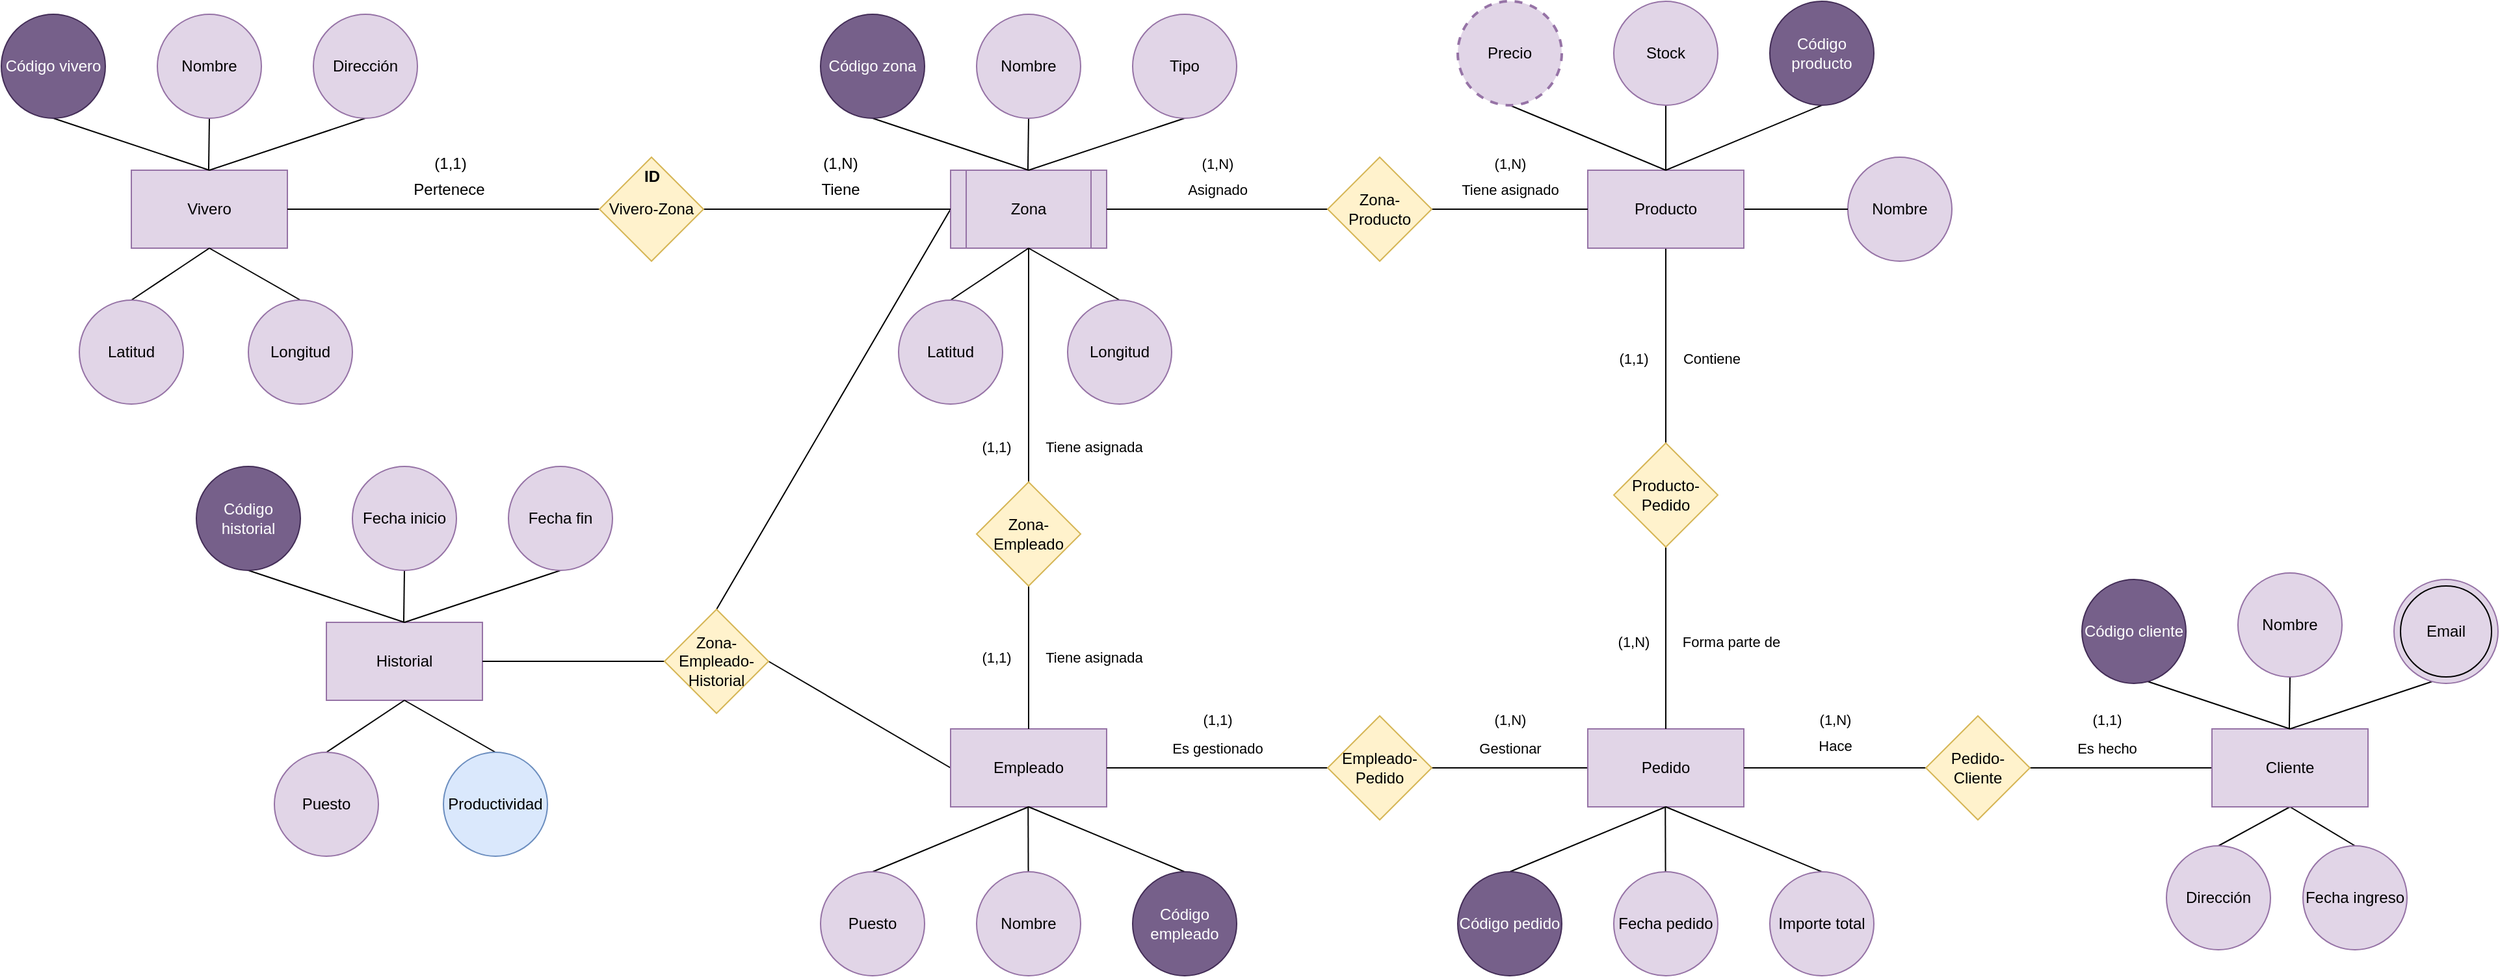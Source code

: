 <mxfile version="24.7.17">
  <diagram name="Página-1" id="ubwTDjvy3vEBKTq-KGEk">
    <mxGraphModel dx="1147" dy="907" grid="1" gridSize="10" guides="1" tooltips="1" connect="1" arrows="1" fold="1" page="1" pageScale="1" pageWidth="827" pageHeight="1169" math="0" shadow="0">
      <root>
        <mxCell id="0" />
        <mxCell id="1" parent="0" />
        <mxCell id="lcXybXH8hZFBGXkuBmmu-11" style="edgeStyle=none;rounded=0;orthogonalLoop=1;jettySize=auto;html=1;exitX=0.5;exitY=1;exitDx=0;exitDy=0;endArrow=none;endFill=0;" edge="1" parent="1" source="lcXybXH8hZFBGXkuBmmu-2">
          <mxGeometry relative="1" as="geometry">
            <mxPoint x="229.471" y="350" as="targetPoint" />
          </mxGeometry>
        </mxCell>
        <mxCell id="lcXybXH8hZFBGXkuBmmu-2" value="Nombre" style="ellipse;whiteSpace=wrap;html=1;aspect=fixed;fillColor=#e1d5e7;strokeColor=#9673a6;" vertex="1" parent="1">
          <mxGeometry x="190" y="230" width="80" height="80" as="geometry" />
        </mxCell>
        <mxCell id="lcXybXH8hZFBGXkuBmmu-4" value="Vivero" style="rounded=0;whiteSpace=wrap;html=1;fillColor=#e1d5e7;strokeColor=#9673a6;" vertex="1" parent="1">
          <mxGeometry x="170" y="350" width="120" height="60" as="geometry" />
        </mxCell>
        <mxCell id="lcXybXH8hZFBGXkuBmmu-12" style="edgeStyle=none;rounded=0;orthogonalLoop=1;jettySize=auto;html=1;exitX=0.5;exitY=1;exitDx=0;exitDy=0;endArrow=none;endFill=0;" edge="1" parent="1" source="lcXybXH8hZFBGXkuBmmu-5">
          <mxGeometry relative="1" as="geometry">
            <mxPoint x="230" y="350" as="targetPoint" />
          </mxGeometry>
        </mxCell>
        <mxCell id="lcXybXH8hZFBGXkuBmmu-5" value="Código vivero" style="ellipse;whiteSpace=wrap;html=1;aspect=fixed;fillColor=#76608a;strokeColor=#432D57;fontColor=#ffffff;" vertex="1" parent="1">
          <mxGeometry x="70" y="230" width="80" height="80" as="geometry" />
        </mxCell>
        <mxCell id="lcXybXH8hZFBGXkuBmmu-14" style="edgeStyle=none;rounded=0;orthogonalLoop=1;jettySize=auto;html=1;exitX=0.5;exitY=0;exitDx=0;exitDy=0;entryX=0.5;entryY=1;entryDx=0;entryDy=0;endArrow=none;endFill=0;" edge="1" parent="1" source="lcXybXH8hZFBGXkuBmmu-6" target="lcXybXH8hZFBGXkuBmmu-4">
          <mxGeometry relative="1" as="geometry" />
        </mxCell>
        <mxCell id="lcXybXH8hZFBGXkuBmmu-6" value="Latitud" style="ellipse;whiteSpace=wrap;html=1;aspect=fixed;fillColor=#e1d5e7;strokeColor=#9673a6;" vertex="1" parent="1">
          <mxGeometry x="130" y="450" width="80" height="80" as="geometry" />
        </mxCell>
        <mxCell id="lcXybXH8hZFBGXkuBmmu-13" style="edgeStyle=none;rounded=0;orthogonalLoop=1;jettySize=auto;html=1;exitX=0.5;exitY=0;exitDx=0;exitDy=0;entryX=0.5;entryY=1;entryDx=0;entryDy=0;endArrow=none;endFill=0;" edge="1" parent="1" source="lcXybXH8hZFBGXkuBmmu-7" target="lcXybXH8hZFBGXkuBmmu-4">
          <mxGeometry relative="1" as="geometry" />
        </mxCell>
        <mxCell id="lcXybXH8hZFBGXkuBmmu-7" value="Longitud" style="ellipse;whiteSpace=wrap;html=1;aspect=fixed;fillColor=#e1d5e7;strokeColor=#9673a6;" vertex="1" parent="1">
          <mxGeometry x="260" y="450" width="80" height="80" as="geometry" />
        </mxCell>
        <mxCell id="lcXybXH8hZFBGXkuBmmu-10" style="edgeStyle=none;rounded=0;orthogonalLoop=1;jettySize=auto;html=1;exitX=0.5;exitY=1;exitDx=0;exitDy=0;entryX=0.5;entryY=0;entryDx=0;entryDy=0;endArrow=none;endFill=0;" edge="1" parent="1" source="lcXybXH8hZFBGXkuBmmu-8" target="lcXybXH8hZFBGXkuBmmu-4">
          <mxGeometry relative="1" as="geometry" />
        </mxCell>
        <mxCell id="lcXybXH8hZFBGXkuBmmu-8" value="Dirección" style="ellipse;whiteSpace=wrap;html=1;aspect=fixed;fillColor=#e1d5e7;strokeColor=#9673a6;" vertex="1" parent="1">
          <mxGeometry x="310" y="230" width="80" height="80" as="geometry" />
        </mxCell>
        <mxCell id="lcXybXH8hZFBGXkuBmmu-15" style="edgeStyle=none;rounded=0;orthogonalLoop=1;jettySize=auto;html=1;exitX=0.5;exitY=1;exitDx=0;exitDy=0;endArrow=none;endFill=0;" edge="1" parent="1" source="lcXybXH8hZFBGXkuBmmu-16">
          <mxGeometry relative="1" as="geometry">
            <mxPoint x="859.471" y="350" as="targetPoint" />
          </mxGeometry>
        </mxCell>
        <mxCell id="lcXybXH8hZFBGXkuBmmu-16" value="Nombre" style="ellipse;whiteSpace=wrap;html=1;aspect=fixed;fillColor=#e1d5e7;strokeColor=#9673a6;" vertex="1" parent="1">
          <mxGeometry x="820" y="230" width="80" height="80" as="geometry" />
        </mxCell>
        <mxCell id="lcXybXH8hZFBGXkuBmmu-70" style="edgeStyle=none;shape=connector;rounded=0;orthogonalLoop=1;jettySize=auto;html=1;exitX=0.5;exitY=1;exitDx=0;exitDy=0;entryX=0.5;entryY=0;entryDx=0;entryDy=0;strokeColor=default;align=center;verticalAlign=middle;fontFamily=Helvetica;fontSize=11;fontColor=default;labelBackgroundColor=default;endArrow=none;endFill=0;" edge="1" parent="1" source="lcXybXH8hZFBGXkuBmmu-17" target="lcXybXH8hZFBGXkuBmmu-69">
          <mxGeometry relative="1" as="geometry" />
        </mxCell>
        <mxCell id="lcXybXH8hZFBGXkuBmmu-145" style="edgeStyle=none;shape=connector;rounded=0;orthogonalLoop=1;jettySize=auto;html=1;exitX=0;exitY=0.5;exitDx=0;exitDy=0;entryX=0.5;entryY=0;entryDx=0;entryDy=0;strokeColor=default;align=center;verticalAlign=middle;fontFamily=Helvetica;fontSize=11;fontColor=default;labelBackgroundColor=default;endArrow=none;endFill=0;" edge="1" parent="1" source="lcXybXH8hZFBGXkuBmmu-17" target="lcXybXH8hZFBGXkuBmmu-91">
          <mxGeometry relative="1" as="geometry" />
        </mxCell>
        <mxCell id="lcXybXH8hZFBGXkuBmmu-17" value="Zona" style="shape=process;whiteSpace=wrap;html=1;backgroundOutline=1;fillColor=#e1d5e7;strokeColor=#9673a6;" vertex="1" parent="1">
          <mxGeometry x="800" y="350" width="120" height="60" as="geometry" />
        </mxCell>
        <mxCell id="lcXybXH8hZFBGXkuBmmu-18" style="edgeStyle=none;rounded=0;orthogonalLoop=1;jettySize=auto;html=1;exitX=0.5;exitY=1;exitDx=0;exitDy=0;endArrow=none;endFill=0;" edge="1" parent="1" source="lcXybXH8hZFBGXkuBmmu-19">
          <mxGeometry relative="1" as="geometry">
            <mxPoint x="860" y="350" as="targetPoint" />
          </mxGeometry>
        </mxCell>
        <mxCell id="lcXybXH8hZFBGXkuBmmu-19" value="Código zona" style="ellipse;whiteSpace=wrap;html=1;aspect=fixed;fillColor=#76608a;strokeColor=#432D57;fontColor=#ffffff;" vertex="1" parent="1">
          <mxGeometry x="700" y="230" width="80" height="80" as="geometry" />
        </mxCell>
        <mxCell id="lcXybXH8hZFBGXkuBmmu-20" style="edgeStyle=none;rounded=0;orthogonalLoop=1;jettySize=auto;html=1;exitX=0.5;exitY=0;exitDx=0;exitDy=0;entryX=0.5;entryY=1;entryDx=0;entryDy=0;endArrow=none;endFill=0;" edge="1" parent="1" source="lcXybXH8hZFBGXkuBmmu-21" target="lcXybXH8hZFBGXkuBmmu-17">
          <mxGeometry relative="1" as="geometry" />
        </mxCell>
        <mxCell id="lcXybXH8hZFBGXkuBmmu-21" value="Latitud" style="ellipse;whiteSpace=wrap;html=1;aspect=fixed;fillColor=#e1d5e7;strokeColor=#9673a6;" vertex="1" parent="1">
          <mxGeometry x="760" y="450" width="80" height="80" as="geometry" />
        </mxCell>
        <mxCell id="lcXybXH8hZFBGXkuBmmu-22" style="edgeStyle=none;rounded=0;orthogonalLoop=1;jettySize=auto;html=1;exitX=0.5;exitY=0;exitDx=0;exitDy=0;entryX=0.5;entryY=1;entryDx=0;entryDy=0;endArrow=none;endFill=0;" edge="1" parent="1" source="lcXybXH8hZFBGXkuBmmu-23" target="lcXybXH8hZFBGXkuBmmu-17">
          <mxGeometry relative="1" as="geometry" />
        </mxCell>
        <mxCell id="lcXybXH8hZFBGXkuBmmu-23" value="Longitud" style="ellipse;whiteSpace=wrap;html=1;aspect=fixed;fillColor=#e1d5e7;strokeColor=#9673a6;" vertex="1" parent="1">
          <mxGeometry x="890" y="450" width="80" height="80" as="geometry" />
        </mxCell>
        <mxCell id="lcXybXH8hZFBGXkuBmmu-24" style="edgeStyle=none;rounded=0;orthogonalLoop=1;jettySize=auto;html=1;exitX=0.5;exitY=1;exitDx=0;exitDy=0;entryX=0.5;entryY=0;entryDx=0;entryDy=0;endArrow=none;endFill=0;" edge="1" parent="1" source="lcXybXH8hZFBGXkuBmmu-25" target="lcXybXH8hZFBGXkuBmmu-17">
          <mxGeometry relative="1" as="geometry" />
        </mxCell>
        <mxCell id="lcXybXH8hZFBGXkuBmmu-25" value="Tipo" style="ellipse;whiteSpace=wrap;html=1;aspect=fixed;fillColor=#e1d5e7;strokeColor=#9673a6;" vertex="1" parent="1">
          <mxGeometry x="940" y="230" width="80" height="80" as="geometry" />
        </mxCell>
        <mxCell id="lcXybXH8hZFBGXkuBmmu-28" style="edgeStyle=none;rounded=0;orthogonalLoop=1;jettySize=auto;html=1;exitX=1;exitY=0.5;exitDx=0;exitDy=0;entryX=0;entryY=0.5;entryDx=0;entryDy=0;endArrow=none;endFill=0;" edge="1" parent="1" source="lcXybXH8hZFBGXkuBmmu-27" target="lcXybXH8hZFBGXkuBmmu-17">
          <mxGeometry relative="1" as="geometry" />
        </mxCell>
        <mxCell id="lcXybXH8hZFBGXkuBmmu-29" style="edgeStyle=none;rounded=0;orthogonalLoop=1;jettySize=auto;html=1;exitX=0;exitY=0.5;exitDx=0;exitDy=0;entryX=1;entryY=0.5;entryDx=0;entryDy=0;endArrow=none;endFill=0;" edge="1" parent="1" source="lcXybXH8hZFBGXkuBmmu-27" target="lcXybXH8hZFBGXkuBmmu-4">
          <mxGeometry relative="1" as="geometry" />
        </mxCell>
        <mxCell id="lcXybXH8hZFBGXkuBmmu-27" value="Vivero-Zona" style="rhombus;whiteSpace=wrap;html=1;fillColor=#fff2cc;strokeColor=#d6b656;" vertex="1" parent="1">
          <mxGeometry x="530" y="340" width="80" height="80" as="geometry" />
        </mxCell>
        <mxCell id="lcXybXH8hZFBGXkuBmmu-30" value="(1,N)" style="text;html=1;align=center;verticalAlign=middle;resizable=0;points=[];autosize=1;strokeColor=none;fillColor=none;" vertex="1" parent="1">
          <mxGeometry x="690" y="330" width="50" height="30" as="geometry" />
        </mxCell>
        <mxCell id="lcXybXH8hZFBGXkuBmmu-31" value="Tiene" style="text;html=1;align=center;verticalAlign=middle;resizable=0;points=[];autosize=1;strokeColor=none;fillColor=none;" vertex="1" parent="1">
          <mxGeometry x="690" y="350" width="50" height="30" as="geometry" />
        </mxCell>
        <mxCell id="lcXybXH8hZFBGXkuBmmu-32" value="(1,1)" style="text;html=1;align=center;verticalAlign=middle;resizable=0;points=[];autosize=1;strokeColor=none;fillColor=none;" vertex="1" parent="1">
          <mxGeometry x="390" y="330" width="50" height="30" as="geometry" />
        </mxCell>
        <mxCell id="lcXybXH8hZFBGXkuBmmu-33" value="Pertenece" style="text;html=1;align=center;verticalAlign=middle;resizable=0;points=[];autosize=1;strokeColor=none;fillColor=none;" vertex="1" parent="1">
          <mxGeometry x="373.5" y="350" width="80" height="30" as="geometry" />
        </mxCell>
        <mxCell id="lcXybXH8hZFBGXkuBmmu-34" value="&lt;b&gt;ID&lt;/b&gt;" style="text;html=1;align=center;verticalAlign=middle;resizable=0;points=[];autosize=1;strokeColor=none;fillColor=none;" vertex="1" parent="1">
          <mxGeometry x="550" y="340" width="40" height="30" as="geometry" />
        </mxCell>
        <mxCell id="lcXybXH8hZFBGXkuBmmu-36" value="Nombre" style="ellipse;whiteSpace=wrap;html=1;aspect=fixed;fillColor=#e1d5e7;strokeColor=#9673a6;" vertex="1" parent="1">
          <mxGeometry x="1490" y="340" width="80" height="80" as="geometry" />
        </mxCell>
        <mxCell id="lcXybXH8hZFBGXkuBmmu-176" style="edgeStyle=none;shape=connector;rounded=0;orthogonalLoop=1;jettySize=auto;html=1;exitX=1;exitY=0.5;exitDx=0;exitDy=0;entryX=0;entryY=0.5;entryDx=0;entryDy=0;strokeColor=default;align=center;verticalAlign=middle;fontFamily=Helvetica;fontSize=11;fontColor=default;labelBackgroundColor=default;endArrow=none;endFill=0;" edge="1" parent="1" source="lcXybXH8hZFBGXkuBmmu-37" target="lcXybXH8hZFBGXkuBmmu-36">
          <mxGeometry relative="1" as="geometry" />
        </mxCell>
        <mxCell id="lcXybXH8hZFBGXkuBmmu-178" style="edgeStyle=none;shape=connector;rounded=0;orthogonalLoop=1;jettySize=auto;html=1;exitX=0.5;exitY=1;exitDx=0;exitDy=0;entryX=0.5;entryY=0;entryDx=0;entryDy=0;strokeColor=default;align=center;verticalAlign=middle;fontFamily=Helvetica;fontSize=11;fontColor=default;labelBackgroundColor=default;endArrow=none;endFill=0;" edge="1" parent="1" source="lcXybXH8hZFBGXkuBmmu-37" target="lcXybXH8hZFBGXkuBmmu-177">
          <mxGeometry relative="1" as="geometry" />
        </mxCell>
        <mxCell id="lcXybXH8hZFBGXkuBmmu-37" value="Producto" style="rounded=0;whiteSpace=wrap;html=1;fillColor=#e1d5e7;strokeColor=#9673a6;" vertex="1" parent="1">
          <mxGeometry x="1290" y="350" width="120" height="60" as="geometry" />
        </mxCell>
        <mxCell id="lcXybXH8hZFBGXkuBmmu-175" style="edgeStyle=none;shape=connector;rounded=0;orthogonalLoop=1;jettySize=auto;html=1;exitX=0.5;exitY=1;exitDx=0;exitDy=0;strokeColor=default;align=center;verticalAlign=middle;fontFamily=Helvetica;fontSize=11;fontColor=default;labelBackgroundColor=default;endArrow=none;endFill=0;" edge="1" parent="1" source="lcXybXH8hZFBGXkuBmmu-41">
          <mxGeometry relative="1" as="geometry">
            <mxPoint x="1350" y="350" as="targetPoint" />
          </mxGeometry>
        </mxCell>
        <mxCell id="lcXybXH8hZFBGXkuBmmu-41" value="Precio" style="ellipse;whiteSpace=wrap;html=1;aspect=fixed;fillColor=#e1d5e7;strokeColor=#9673a6;dashed=1;strokeWidth=2;" vertex="1" parent="1">
          <mxGeometry x="1190" y="220" width="80" height="80" as="geometry" />
        </mxCell>
        <mxCell id="lcXybXH8hZFBGXkuBmmu-173" style="edgeStyle=none;shape=connector;rounded=0;orthogonalLoop=1;jettySize=auto;html=1;exitX=0.5;exitY=1;exitDx=0;exitDy=0;strokeColor=default;align=center;verticalAlign=middle;fontFamily=Helvetica;fontSize=11;fontColor=default;labelBackgroundColor=default;endArrow=none;endFill=0;" edge="1" parent="1" source="lcXybXH8hZFBGXkuBmmu-43">
          <mxGeometry relative="1" as="geometry">
            <mxPoint x="1350" y="350" as="targetPoint" />
          </mxGeometry>
        </mxCell>
        <mxCell id="lcXybXH8hZFBGXkuBmmu-43" value="Código producto" style="ellipse;whiteSpace=wrap;html=1;aspect=fixed;fillColor=#76608a;strokeColor=#432D57;fontColor=#ffffff;" vertex="1" parent="1">
          <mxGeometry x="1430" y="220" width="80" height="80" as="geometry" />
        </mxCell>
        <mxCell id="lcXybXH8hZFBGXkuBmmu-148" style="edgeStyle=none;shape=connector;rounded=0;orthogonalLoop=1;jettySize=auto;html=1;exitX=0.5;exitY=1;exitDx=0;exitDy=0;entryX=0.5;entryY=0;entryDx=0;entryDy=0;strokeColor=default;align=center;verticalAlign=middle;fontFamily=Helvetica;fontSize=11;fontColor=default;labelBackgroundColor=default;endArrow=none;endFill=0;" edge="1" parent="1" source="lcXybXH8hZFBGXkuBmmu-45" target="lcXybXH8hZFBGXkuBmmu-37">
          <mxGeometry relative="1" as="geometry" />
        </mxCell>
        <mxCell id="lcXybXH8hZFBGXkuBmmu-45" value="Stock" style="ellipse;whiteSpace=wrap;html=1;aspect=fixed;fillColor=#e1d5e7;strokeColor=#9673a6;" vertex="1" parent="1">
          <mxGeometry x="1310" y="220" width="80" height="80" as="geometry" />
        </mxCell>
        <mxCell id="lcXybXH8hZFBGXkuBmmu-52" style="edgeStyle=none;shape=connector;rounded=0;orthogonalLoop=1;jettySize=auto;html=1;exitX=1;exitY=0.5;exitDx=0;exitDy=0;entryX=0;entryY=0.5;entryDx=0;entryDy=0;strokeColor=default;align=center;verticalAlign=middle;fontFamily=Helvetica;fontSize=11;fontColor=default;labelBackgroundColor=default;endArrow=none;endFill=0;" edge="1" parent="1" source="lcXybXH8hZFBGXkuBmmu-51" target="lcXybXH8hZFBGXkuBmmu-37">
          <mxGeometry relative="1" as="geometry" />
        </mxCell>
        <mxCell id="lcXybXH8hZFBGXkuBmmu-53" style="edgeStyle=none;shape=connector;rounded=0;orthogonalLoop=1;jettySize=auto;html=1;exitX=0;exitY=0.5;exitDx=0;exitDy=0;strokeColor=default;align=center;verticalAlign=middle;fontFamily=Helvetica;fontSize=11;fontColor=default;labelBackgroundColor=default;endArrow=none;endFill=0;" edge="1" parent="1" source="lcXybXH8hZFBGXkuBmmu-51" target="lcXybXH8hZFBGXkuBmmu-17">
          <mxGeometry relative="1" as="geometry" />
        </mxCell>
        <mxCell id="lcXybXH8hZFBGXkuBmmu-51" value="Zona-Producto" style="rhombus;whiteSpace=wrap;html=1;fillColor=#fff2cc;strokeColor=#d6b656;" vertex="1" parent="1">
          <mxGeometry x="1090" y="340" width="80" height="80" as="geometry" />
        </mxCell>
        <mxCell id="lcXybXH8hZFBGXkuBmmu-54" value="(1,N)" style="text;html=1;align=center;verticalAlign=middle;resizable=0;points=[];autosize=1;strokeColor=none;fillColor=none;fontFamily=Helvetica;fontSize=11;fontColor=default;labelBackgroundColor=default;" vertex="1" parent="1">
          <mxGeometry x="1205" y="330" width="50" height="30" as="geometry" />
        </mxCell>
        <mxCell id="lcXybXH8hZFBGXkuBmmu-55" value="(1,N)" style="text;html=1;align=center;verticalAlign=middle;resizable=0;points=[];autosize=1;strokeColor=none;fillColor=none;fontFamily=Helvetica;fontSize=11;fontColor=default;labelBackgroundColor=default;" vertex="1" parent="1">
          <mxGeometry x="980" y="330" width="50" height="30" as="geometry" />
        </mxCell>
        <mxCell id="lcXybXH8hZFBGXkuBmmu-56" value="Asignado" style="text;html=1;align=center;verticalAlign=middle;resizable=0;points=[];autosize=1;strokeColor=none;fillColor=none;fontFamily=Helvetica;fontSize=11;fontColor=default;labelBackgroundColor=default;" vertex="1" parent="1">
          <mxGeometry x="970" y="350" width="70" height="30" as="geometry" />
        </mxCell>
        <mxCell id="lcXybXH8hZFBGXkuBmmu-57" value="Tiene asignado" style="text;html=1;align=center;verticalAlign=middle;resizable=0;points=[];autosize=1;strokeColor=none;fillColor=none;fontFamily=Helvetica;fontSize=11;fontColor=default;labelBackgroundColor=default;" vertex="1" parent="1">
          <mxGeometry x="1180" y="350" width="100" height="30" as="geometry" />
        </mxCell>
        <mxCell id="lcXybXH8hZFBGXkuBmmu-58" style="edgeStyle=none;rounded=0;orthogonalLoop=1;jettySize=auto;html=1;exitX=0.5;exitY=1;exitDx=0;exitDy=0;endArrow=none;endFill=0;" edge="1" parent="1" source="lcXybXH8hZFBGXkuBmmu-59">
          <mxGeometry relative="1" as="geometry">
            <mxPoint x="859.471" y="780" as="targetPoint" />
          </mxGeometry>
        </mxCell>
        <mxCell id="lcXybXH8hZFBGXkuBmmu-59" value="Nombre" style="ellipse;whiteSpace=wrap;html=1;aspect=fixed;fillColor=#e1d5e7;strokeColor=#9673a6;" vertex="1" parent="1">
          <mxGeometry x="820" y="890" width="80" height="80" as="geometry" />
        </mxCell>
        <mxCell id="lcXybXH8hZFBGXkuBmmu-144" style="edgeStyle=none;shape=connector;rounded=0;orthogonalLoop=1;jettySize=auto;html=1;exitX=0;exitY=0.5;exitDx=0;exitDy=0;entryX=1;entryY=0.5;entryDx=0;entryDy=0;strokeColor=default;align=center;verticalAlign=middle;fontFamily=Helvetica;fontSize=11;fontColor=default;labelBackgroundColor=default;endArrow=none;endFill=0;" edge="1" parent="1" source="lcXybXH8hZFBGXkuBmmu-60" target="lcXybXH8hZFBGXkuBmmu-91">
          <mxGeometry relative="1" as="geometry" />
        </mxCell>
        <mxCell id="lcXybXH8hZFBGXkuBmmu-60" value="Empleado" style="rounded=0;whiteSpace=wrap;html=1;fillColor=#e1d5e7;strokeColor=#9673a6;" vertex="1" parent="1">
          <mxGeometry x="800" y="780" width="120" height="60" as="geometry" />
        </mxCell>
        <mxCell id="lcXybXH8hZFBGXkuBmmu-61" style="edgeStyle=none;rounded=0;orthogonalLoop=1;jettySize=auto;html=1;exitX=0.5;exitY=0;exitDx=0;exitDy=0;entryX=0.5;entryY=1;entryDx=0;entryDy=0;endArrow=none;endFill=0;" edge="1" parent="1" source="lcXybXH8hZFBGXkuBmmu-62" target="lcXybXH8hZFBGXkuBmmu-60">
          <mxGeometry relative="1" as="geometry" />
        </mxCell>
        <mxCell id="lcXybXH8hZFBGXkuBmmu-62" value="Puesto" style="ellipse;whiteSpace=wrap;html=1;aspect=fixed;fillColor=#e1d5e7;strokeColor=#9673a6;strokeWidth=1;" vertex="1" parent="1">
          <mxGeometry x="700" y="890" width="80" height="80" as="geometry" />
        </mxCell>
        <mxCell id="lcXybXH8hZFBGXkuBmmu-63" style="edgeStyle=none;rounded=0;orthogonalLoop=1;jettySize=auto;html=1;exitX=0.5;exitY=0;exitDx=0;exitDy=0;entryX=0.5;entryY=1;entryDx=0;entryDy=0;endArrow=none;endFill=0;" edge="1" parent="1" source="lcXybXH8hZFBGXkuBmmu-64" target="lcXybXH8hZFBGXkuBmmu-60">
          <mxGeometry relative="1" as="geometry" />
        </mxCell>
        <mxCell id="lcXybXH8hZFBGXkuBmmu-64" value="Código empleado" style="ellipse;whiteSpace=wrap;html=1;aspect=fixed;fillColor=#76608a;strokeColor=#432D57;fontColor=#ffffff;" vertex="1" parent="1">
          <mxGeometry x="940" y="890" width="80" height="80" as="geometry" />
        </mxCell>
        <mxCell id="lcXybXH8hZFBGXkuBmmu-71" style="edgeStyle=none;shape=connector;rounded=0;orthogonalLoop=1;jettySize=auto;html=1;exitX=0.5;exitY=1;exitDx=0;exitDy=0;entryX=0.5;entryY=0;entryDx=0;entryDy=0;strokeColor=default;align=center;verticalAlign=middle;fontFamily=Helvetica;fontSize=11;fontColor=default;labelBackgroundColor=default;endArrow=none;endFill=0;" edge="1" parent="1" source="lcXybXH8hZFBGXkuBmmu-69" target="lcXybXH8hZFBGXkuBmmu-60">
          <mxGeometry relative="1" as="geometry" />
        </mxCell>
        <mxCell id="lcXybXH8hZFBGXkuBmmu-69" value="Zona-Empleado" style="rhombus;whiteSpace=wrap;html=1;fillColor=#fff2cc;strokeColor=#d6b656;" vertex="1" parent="1">
          <mxGeometry x="820" y="590" width="80" height="80" as="geometry" />
        </mxCell>
        <mxCell id="lcXybXH8hZFBGXkuBmmu-73" value="Tiene asignada" style="text;html=1;align=center;verticalAlign=middle;resizable=0;points=[];autosize=1;strokeColor=none;fillColor=none;fontFamily=Helvetica;fontSize=11;fontColor=default;labelBackgroundColor=default;" vertex="1" parent="1">
          <mxGeometry x="860" y="710" width="100" height="30" as="geometry" />
        </mxCell>
        <mxCell id="lcXybXH8hZFBGXkuBmmu-74" value="Tiene asignada" style="text;html=1;align=center;verticalAlign=middle;resizable=0;points=[];autosize=1;strokeColor=none;fillColor=none;fontFamily=Helvetica;fontSize=11;fontColor=default;labelBackgroundColor=default;" vertex="1" parent="1">
          <mxGeometry x="860" y="548" width="100" height="30" as="geometry" />
        </mxCell>
        <mxCell id="lcXybXH8hZFBGXkuBmmu-75" value="(1,1)" style="text;html=1;align=center;verticalAlign=middle;resizable=0;points=[];autosize=1;strokeColor=none;fillColor=none;fontFamily=Helvetica;fontSize=11;fontColor=default;labelBackgroundColor=default;" vertex="1" parent="1">
          <mxGeometry x="810" y="548" width="50" height="30" as="geometry" />
        </mxCell>
        <mxCell id="lcXybXH8hZFBGXkuBmmu-76" value="(1,1)" style="text;html=1;align=center;verticalAlign=middle;resizable=0;points=[];autosize=1;strokeColor=none;fillColor=none;fontFamily=Helvetica;fontSize=11;fontColor=default;labelBackgroundColor=default;" vertex="1" parent="1">
          <mxGeometry x="810" y="710" width="50" height="30" as="geometry" />
        </mxCell>
        <mxCell id="lcXybXH8hZFBGXkuBmmu-78" style="edgeStyle=none;rounded=0;orthogonalLoop=1;jettySize=auto;html=1;exitX=0.5;exitY=1;exitDx=0;exitDy=0;endArrow=none;endFill=0;" edge="1" parent="1" source="lcXybXH8hZFBGXkuBmmu-79">
          <mxGeometry relative="1" as="geometry">
            <mxPoint x="379.471" y="698" as="targetPoint" />
          </mxGeometry>
        </mxCell>
        <mxCell id="lcXybXH8hZFBGXkuBmmu-79" value="Fecha inicio" style="ellipse;whiteSpace=wrap;html=1;aspect=fixed;fillColor=#e1d5e7;strokeColor=#9673a6;" vertex="1" parent="1">
          <mxGeometry x="340" y="578" width="80" height="80" as="geometry" />
        </mxCell>
        <mxCell id="lcXybXH8hZFBGXkuBmmu-80" value="Historial" style="rounded=0;whiteSpace=wrap;html=1;fillColor=#e1d5e7;strokeColor=#9673a6;" vertex="1" parent="1">
          <mxGeometry x="320" y="698" width="120" height="60" as="geometry" />
        </mxCell>
        <mxCell id="lcXybXH8hZFBGXkuBmmu-81" style="edgeStyle=none;rounded=0;orthogonalLoop=1;jettySize=auto;html=1;exitX=0.5;exitY=1;exitDx=0;exitDy=0;endArrow=none;endFill=0;" edge="1" parent="1" source="lcXybXH8hZFBGXkuBmmu-82">
          <mxGeometry relative="1" as="geometry">
            <mxPoint x="380" y="698" as="targetPoint" />
          </mxGeometry>
        </mxCell>
        <mxCell id="lcXybXH8hZFBGXkuBmmu-82" value="Código historial" style="ellipse;whiteSpace=wrap;html=1;aspect=fixed;fillColor=#76608a;strokeColor=#432D57;fontColor=#ffffff;" vertex="1" parent="1">
          <mxGeometry x="220" y="578" width="80" height="80" as="geometry" />
        </mxCell>
        <mxCell id="lcXybXH8hZFBGXkuBmmu-83" style="edgeStyle=none;rounded=0;orthogonalLoop=1;jettySize=auto;html=1;exitX=0.5;exitY=0;exitDx=0;exitDy=0;entryX=0.5;entryY=1;entryDx=0;entryDy=0;endArrow=none;endFill=0;" edge="1" parent="1" source="lcXybXH8hZFBGXkuBmmu-84" target="lcXybXH8hZFBGXkuBmmu-80">
          <mxGeometry relative="1" as="geometry" />
        </mxCell>
        <mxCell id="lcXybXH8hZFBGXkuBmmu-84" value="Puesto" style="ellipse;whiteSpace=wrap;html=1;aspect=fixed;fillColor=#e1d5e7;strokeColor=#9673a6;" vertex="1" parent="1">
          <mxGeometry x="280" y="798" width="80" height="80" as="geometry" />
        </mxCell>
        <mxCell id="lcXybXH8hZFBGXkuBmmu-85" style="edgeStyle=none;rounded=0;orthogonalLoop=1;jettySize=auto;html=1;exitX=0.5;exitY=0;exitDx=0;exitDy=0;entryX=0.5;entryY=1;entryDx=0;entryDy=0;endArrow=none;endFill=0;" edge="1" parent="1" source="lcXybXH8hZFBGXkuBmmu-86" target="lcXybXH8hZFBGXkuBmmu-80">
          <mxGeometry relative="1" as="geometry" />
        </mxCell>
        <mxCell id="lcXybXH8hZFBGXkuBmmu-86" value="Productividad" style="ellipse;whiteSpace=wrap;html=1;aspect=fixed;fillColor=#dae8fc;strokeColor=#6c8ebf;" vertex="1" parent="1">
          <mxGeometry x="410" y="798" width="80" height="80" as="geometry" />
        </mxCell>
        <mxCell id="lcXybXH8hZFBGXkuBmmu-87" style="edgeStyle=none;rounded=0;orthogonalLoop=1;jettySize=auto;html=1;exitX=0.5;exitY=1;exitDx=0;exitDy=0;entryX=0.5;entryY=0;entryDx=0;entryDy=0;endArrow=none;endFill=0;" edge="1" parent="1" source="lcXybXH8hZFBGXkuBmmu-88" target="lcXybXH8hZFBGXkuBmmu-80">
          <mxGeometry relative="1" as="geometry" />
        </mxCell>
        <mxCell id="lcXybXH8hZFBGXkuBmmu-88" value="Fecha fin" style="ellipse;whiteSpace=wrap;html=1;aspect=fixed;fillColor=#e1d5e7;strokeColor=#9673a6;" vertex="1" parent="1">
          <mxGeometry x="460" y="578" width="80" height="80" as="geometry" />
        </mxCell>
        <mxCell id="lcXybXH8hZFBGXkuBmmu-146" style="edgeStyle=none;shape=connector;rounded=0;orthogonalLoop=1;jettySize=auto;html=1;exitX=0;exitY=0.5;exitDx=0;exitDy=0;entryX=1;entryY=0.5;entryDx=0;entryDy=0;strokeColor=default;align=center;verticalAlign=middle;fontFamily=Helvetica;fontSize=11;fontColor=default;labelBackgroundColor=default;endArrow=none;endFill=0;" edge="1" parent="1" source="lcXybXH8hZFBGXkuBmmu-91" target="lcXybXH8hZFBGXkuBmmu-80">
          <mxGeometry relative="1" as="geometry" />
        </mxCell>
        <mxCell id="lcXybXH8hZFBGXkuBmmu-91" value="Zona-Empleado-Historial" style="rhombus;whiteSpace=wrap;html=1;fillColor=#fff2cc;strokeColor=#d6b656;" vertex="1" parent="1">
          <mxGeometry x="580" y="688" width="80" height="80" as="geometry" />
        </mxCell>
        <mxCell id="lcXybXH8hZFBGXkuBmmu-121" style="edgeStyle=none;rounded=0;orthogonalLoop=1;jettySize=auto;html=1;exitX=0.5;exitY=1;exitDx=0;exitDy=0;endArrow=none;endFill=0;" edge="1" parent="1" source="lcXybXH8hZFBGXkuBmmu-122">
          <mxGeometry relative="1" as="geometry">
            <mxPoint x="1829.471" y="780" as="targetPoint" />
          </mxGeometry>
        </mxCell>
        <mxCell id="lcXybXH8hZFBGXkuBmmu-122" value="Nombre" style="ellipse;whiteSpace=wrap;html=1;aspect=fixed;fillColor=#e1d5e7;strokeColor=#9673a6;" vertex="1" parent="1">
          <mxGeometry x="1790" y="660" width="80" height="80" as="geometry" />
        </mxCell>
        <mxCell id="lcXybXH8hZFBGXkuBmmu-157" style="edgeStyle=none;shape=connector;rounded=0;orthogonalLoop=1;jettySize=auto;html=1;exitX=0.5;exitY=1;exitDx=0;exitDy=0;entryX=0.5;entryY=0;entryDx=0;entryDy=0;strokeColor=default;align=center;verticalAlign=middle;fontFamily=Helvetica;fontSize=11;fontColor=default;labelBackgroundColor=default;endArrow=none;endFill=0;" edge="1" parent="1" source="lcXybXH8hZFBGXkuBmmu-123" target="lcXybXH8hZFBGXkuBmmu-127">
          <mxGeometry relative="1" as="geometry" />
        </mxCell>
        <mxCell id="lcXybXH8hZFBGXkuBmmu-158" style="edgeStyle=none;shape=connector;rounded=0;orthogonalLoop=1;jettySize=auto;html=1;exitX=0.5;exitY=1;exitDx=0;exitDy=0;entryX=0.5;entryY=0;entryDx=0;entryDy=0;strokeColor=default;align=center;verticalAlign=middle;fontFamily=Helvetica;fontSize=11;fontColor=default;labelBackgroundColor=default;endArrow=none;endFill=0;" edge="1" parent="1" source="lcXybXH8hZFBGXkuBmmu-123" target="lcXybXH8hZFBGXkuBmmu-129">
          <mxGeometry relative="1" as="geometry" />
        </mxCell>
        <mxCell id="lcXybXH8hZFBGXkuBmmu-160" style="edgeStyle=none;shape=connector;rounded=0;orthogonalLoop=1;jettySize=auto;html=1;exitX=0;exitY=0.5;exitDx=0;exitDy=0;entryX=1;entryY=0.5;entryDx=0;entryDy=0;strokeColor=default;align=center;verticalAlign=middle;fontFamily=Helvetica;fontSize=11;fontColor=default;labelBackgroundColor=default;endArrow=none;endFill=0;" edge="1" parent="1" source="lcXybXH8hZFBGXkuBmmu-123" target="lcXybXH8hZFBGXkuBmmu-159">
          <mxGeometry relative="1" as="geometry" />
        </mxCell>
        <mxCell id="lcXybXH8hZFBGXkuBmmu-123" value="Cliente" style="rounded=0;whiteSpace=wrap;html=1;fillColor=#e1d5e7;strokeColor=#9673a6;" vertex="1" parent="1">
          <mxGeometry x="1770" y="780" width="120" height="60" as="geometry" />
        </mxCell>
        <mxCell id="lcXybXH8hZFBGXkuBmmu-124" style="edgeStyle=none;rounded=0;orthogonalLoop=1;jettySize=auto;html=1;exitX=0.5;exitY=1;exitDx=0;exitDy=0;endArrow=none;endFill=0;" edge="1" parent="1">
          <mxGeometry relative="1" as="geometry">
            <mxPoint x="1830" y="780" as="targetPoint" />
            <mxPoint x="1710" y="740" as="sourcePoint" />
          </mxGeometry>
        </mxCell>
        <mxCell id="lcXybXH8hZFBGXkuBmmu-125" value="Código cliente" style="ellipse;whiteSpace=wrap;html=1;aspect=fixed;fillColor=#76608a;strokeColor=#432D57;fontColor=#ffffff;" vertex="1" parent="1">
          <mxGeometry x="1670" y="665" width="80" height="80" as="geometry" />
        </mxCell>
        <mxCell id="lcXybXH8hZFBGXkuBmmu-127" value="Dirección" style="ellipse;whiteSpace=wrap;html=1;aspect=fixed;fillColor=#e1d5e7;strokeColor=#9673a6;" vertex="1" parent="1">
          <mxGeometry x="1735" y="870" width="80" height="80" as="geometry" />
        </mxCell>
        <mxCell id="lcXybXH8hZFBGXkuBmmu-129" value="Fecha ingreso" style="ellipse;whiteSpace=wrap;html=1;aspect=fixed;fillColor=#e1d5e7;strokeColor=#9673a6;" vertex="1" parent="1">
          <mxGeometry x="1840" y="870" width="80" height="80" as="geometry" />
        </mxCell>
        <mxCell id="lcXybXH8hZFBGXkuBmmu-130" style="edgeStyle=none;rounded=0;orthogonalLoop=1;jettySize=auto;html=1;exitX=0.5;exitY=1;exitDx=0;exitDy=0;entryX=0.5;entryY=0;entryDx=0;entryDy=0;endArrow=none;endFill=0;" edge="1" parent="1" target="lcXybXH8hZFBGXkuBmmu-123">
          <mxGeometry relative="1" as="geometry">
            <mxPoint x="1950" y="740" as="sourcePoint" />
          </mxGeometry>
        </mxCell>
        <mxCell id="lcXybXH8hZFBGXkuBmmu-131" value="Email" style="ellipse;whiteSpace=wrap;html=1;aspect=fixed;fillColor=#e1d5e7;strokeColor=#9673a6;" vertex="1" parent="1">
          <mxGeometry x="1910" y="665" width="80" height="80" as="geometry" />
        </mxCell>
        <mxCell id="lcXybXH8hZFBGXkuBmmu-132" value="" style="ellipse;whiteSpace=wrap;html=1;aspect=fixed;fontFamily=Helvetica;fontSize=11;labelBackgroundColor=default;fillColor=none;" vertex="1" parent="1">
          <mxGeometry x="1915" y="670" width="70" height="70" as="geometry" />
        </mxCell>
        <mxCell id="lcXybXH8hZFBGXkuBmmu-149" style="edgeStyle=none;rounded=0;orthogonalLoop=1;jettySize=auto;html=1;exitX=0.5;exitY=1;exitDx=0;exitDy=0;endArrow=none;endFill=0;" edge="1" parent="1" source="lcXybXH8hZFBGXkuBmmu-150">
          <mxGeometry relative="1" as="geometry">
            <mxPoint x="1349.471" y="780" as="targetPoint" />
          </mxGeometry>
        </mxCell>
        <mxCell id="lcXybXH8hZFBGXkuBmmu-150" value="Fecha pedido" style="ellipse;whiteSpace=wrap;html=1;aspect=fixed;fillColor=#e1d5e7;strokeColor=#9673a6;" vertex="1" parent="1">
          <mxGeometry x="1310" y="890" width="80" height="80" as="geometry" />
        </mxCell>
        <mxCell id="lcXybXH8hZFBGXkuBmmu-162" style="edgeStyle=none;shape=connector;rounded=0;orthogonalLoop=1;jettySize=auto;html=1;exitX=0;exitY=0.5;exitDx=0;exitDy=0;entryX=1;entryY=0.5;entryDx=0;entryDy=0;strokeColor=default;align=center;verticalAlign=middle;fontFamily=Helvetica;fontSize=11;fontColor=default;labelBackgroundColor=default;endArrow=none;endFill=0;" edge="1" parent="1" source="lcXybXH8hZFBGXkuBmmu-151" target="lcXybXH8hZFBGXkuBmmu-156">
          <mxGeometry relative="1" as="geometry" />
        </mxCell>
        <mxCell id="lcXybXH8hZFBGXkuBmmu-151" value="Pedido" style="rounded=0;whiteSpace=wrap;html=1;fillColor=#e1d5e7;strokeColor=#9673a6;" vertex="1" parent="1">
          <mxGeometry x="1290" y="780" width="120" height="60" as="geometry" />
        </mxCell>
        <mxCell id="lcXybXH8hZFBGXkuBmmu-152" style="edgeStyle=none;rounded=0;orthogonalLoop=1;jettySize=auto;html=1;exitX=0.5;exitY=0;exitDx=0;exitDy=0;entryX=0.5;entryY=1;entryDx=0;entryDy=0;endArrow=none;endFill=0;" edge="1" parent="1" source="lcXybXH8hZFBGXkuBmmu-153" target="lcXybXH8hZFBGXkuBmmu-151">
          <mxGeometry relative="1" as="geometry" />
        </mxCell>
        <mxCell id="lcXybXH8hZFBGXkuBmmu-153" value="Código pedido" style="ellipse;whiteSpace=wrap;html=1;aspect=fixed;fillColor=#76608a;strokeColor=#432D57;strokeWidth=1;fontColor=#ffffff;" vertex="1" parent="1">
          <mxGeometry x="1190" y="890" width="80" height="80" as="geometry" />
        </mxCell>
        <mxCell id="lcXybXH8hZFBGXkuBmmu-154" style="edgeStyle=none;rounded=0;orthogonalLoop=1;jettySize=auto;html=1;exitX=0.5;exitY=0;exitDx=0;exitDy=0;entryX=0.5;entryY=1;entryDx=0;entryDy=0;endArrow=none;endFill=0;" edge="1" parent="1" source="lcXybXH8hZFBGXkuBmmu-155" target="lcXybXH8hZFBGXkuBmmu-151">
          <mxGeometry relative="1" as="geometry" />
        </mxCell>
        <mxCell id="lcXybXH8hZFBGXkuBmmu-155" value="Importe total" style="ellipse;whiteSpace=wrap;html=1;aspect=fixed;fillColor=#e1d5e7;strokeColor=#9673a6;" vertex="1" parent="1">
          <mxGeometry x="1430" y="890" width="80" height="80" as="geometry" />
        </mxCell>
        <mxCell id="lcXybXH8hZFBGXkuBmmu-163" style="edgeStyle=none;shape=connector;rounded=0;orthogonalLoop=1;jettySize=auto;html=1;exitX=0;exitY=0.5;exitDx=0;exitDy=0;entryX=1;entryY=0.5;entryDx=0;entryDy=0;strokeColor=default;align=center;verticalAlign=middle;fontFamily=Helvetica;fontSize=11;fontColor=default;labelBackgroundColor=default;endArrow=none;endFill=0;" edge="1" parent="1" source="lcXybXH8hZFBGXkuBmmu-156" target="lcXybXH8hZFBGXkuBmmu-60">
          <mxGeometry relative="1" as="geometry" />
        </mxCell>
        <mxCell id="lcXybXH8hZFBGXkuBmmu-156" value="Empleado-Pedido" style="rhombus;whiteSpace=wrap;html=1;fillColor=#fff2cc;strokeColor=#d6b656;" vertex="1" parent="1">
          <mxGeometry x="1090" y="770" width="80" height="80" as="geometry" />
        </mxCell>
        <mxCell id="lcXybXH8hZFBGXkuBmmu-161" style="edgeStyle=none;shape=connector;rounded=0;orthogonalLoop=1;jettySize=auto;html=1;exitX=0;exitY=0.5;exitDx=0;exitDy=0;entryX=1;entryY=0.5;entryDx=0;entryDy=0;strokeColor=default;align=center;verticalAlign=middle;fontFamily=Helvetica;fontSize=11;fontColor=default;labelBackgroundColor=default;endArrow=none;endFill=0;" edge="1" parent="1" source="lcXybXH8hZFBGXkuBmmu-159" target="lcXybXH8hZFBGXkuBmmu-151">
          <mxGeometry relative="1" as="geometry" />
        </mxCell>
        <mxCell id="lcXybXH8hZFBGXkuBmmu-159" value="Pedido-Cliente" style="rhombus;whiteSpace=wrap;html=1;fillColor=#fff2cc;strokeColor=#d6b656;" vertex="1" parent="1">
          <mxGeometry x="1550" y="770" width="80" height="80" as="geometry" />
        </mxCell>
        <mxCell id="lcXybXH8hZFBGXkuBmmu-164" value="(1,N)" style="text;html=1;align=center;verticalAlign=middle;resizable=0;points=[];autosize=1;strokeColor=none;fillColor=none;fontFamily=Helvetica;fontSize=11;fontColor=default;labelBackgroundColor=default;" vertex="1" parent="1">
          <mxGeometry x="1205" y="758" width="50" height="30" as="geometry" />
        </mxCell>
        <mxCell id="lcXybXH8hZFBGXkuBmmu-165" value="Gestionar" style="text;html=1;align=center;verticalAlign=middle;resizable=0;points=[];autosize=1;strokeColor=none;fillColor=none;fontFamily=Helvetica;fontSize=11;fontColor=default;labelBackgroundColor=default;" vertex="1" parent="1">
          <mxGeometry x="1195" y="780" width="70" height="30" as="geometry" />
        </mxCell>
        <mxCell id="lcXybXH8hZFBGXkuBmmu-166" value="(1,1)" style="text;html=1;align=center;verticalAlign=middle;resizable=0;points=[];autosize=1;strokeColor=none;fillColor=none;fontFamily=Helvetica;fontSize=11;fontColor=default;labelBackgroundColor=default;" vertex="1" parent="1">
          <mxGeometry x="980" y="758" width="50" height="30" as="geometry" />
        </mxCell>
        <mxCell id="lcXybXH8hZFBGXkuBmmu-167" value="Es gestionado" style="text;html=1;align=center;verticalAlign=middle;resizable=0;points=[];autosize=1;strokeColor=none;fillColor=none;fontFamily=Helvetica;fontSize=11;fontColor=default;labelBackgroundColor=default;" vertex="1" parent="1">
          <mxGeometry x="960" y="780" width="90" height="30" as="geometry" />
        </mxCell>
        <mxCell id="lcXybXH8hZFBGXkuBmmu-169" value="Hace" style="text;html=1;align=center;verticalAlign=middle;resizable=0;points=[];autosize=1;strokeColor=none;fillColor=none;fontFamily=Helvetica;fontSize=11;fontColor=default;labelBackgroundColor=default;" vertex="1" parent="1">
          <mxGeometry x="1455" y="778" width="50" height="30" as="geometry" />
        </mxCell>
        <mxCell id="lcXybXH8hZFBGXkuBmmu-170" value="(1,N)" style="text;html=1;align=center;verticalAlign=middle;resizable=0;points=[];autosize=1;strokeColor=none;fillColor=none;fontFamily=Helvetica;fontSize=11;fontColor=default;labelBackgroundColor=default;" vertex="1" parent="1">
          <mxGeometry x="1455" y="758" width="50" height="30" as="geometry" />
        </mxCell>
        <mxCell id="lcXybXH8hZFBGXkuBmmu-171" value="Es hecho" style="text;html=1;align=center;verticalAlign=middle;resizable=0;points=[];autosize=1;strokeColor=none;fillColor=none;fontFamily=Helvetica;fontSize=11;fontColor=default;labelBackgroundColor=default;" vertex="1" parent="1">
          <mxGeometry x="1654" y="780" width="70" height="30" as="geometry" />
        </mxCell>
        <mxCell id="lcXybXH8hZFBGXkuBmmu-172" value="(1,1)" style="text;html=1;align=center;verticalAlign=middle;resizable=0;points=[];autosize=1;strokeColor=none;fillColor=none;fontFamily=Helvetica;fontSize=11;fontColor=default;labelBackgroundColor=default;" vertex="1" parent="1">
          <mxGeometry x="1664" y="758" width="50" height="30" as="geometry" />
        </mxCell>
        <mxCell id="lcXybXH8hZFBGXkuBmmu-179" style="edgeStyle=none;shape=connector;rounded=0;orthogonalLoop=1;jettySize=auto;html=1;exitX=0.5;exitY=1;exitDx=0;exitDy=0;entryX=0.5;entryY=0;entryDx=0;entryDy=0;strokeColor=default;align=center;verticalAlign=middle;fontFamily=Helvetica;fontSize=11;fontColor=default;labelBackgroundColor=default;endArrow=none;endFill=0;" edge="1" parent="1" source="lcXybXH8hZFBGXkuBmmu-177" target="lcXybXH8hZFBGXkuBmmu-151">
          <mxGeometry relative="1" as="geometry" />
        </mxCell>
        <mxCell id="lcXybXH8hZFBGXkuBmmu-177" value="Producto-Pedido" style="rhombus;whiteSpace=wrap;html=1;fillColor=#fff2cc;strokeColor=#d6b656;" vertex="1" parent="1">
          <mxGeometry x="1310" y="560" width="80" height="80" as="geometry" />
        </mxCell>
        <mxCell id="lcXybXH8hZFBGXkuBmmu-180" value="(1,1)" style="text;html=1;align=center;verticalAlign=middle;resizable=0;points=[];autosize=1;strokeColor=none;fillColor=none;fontFamily=Helvetica;fontSize=11;fontColor=default;labelBackgroundColor=default;" vertex="1" parent="1">
          <mxGeometry x="1300" y="480" width="50" height="30" as="geometry" />
        </mxCell>
        <mxCell id="lcXybXH8hZFBGXkuBmmu-181" value="Contiene" style="text;html=1;align=center;verticalAlign=middle;resizable=0;points=[];autosize=1;strokeColor=none;fillColor=none;fontFamily=Helvetica;fontSize=11;fontColor=default;labelBackgroundColor=default;" vertex="1" parent="1">
          <mxGeometry x="1350" y="480" width="70" height="30" as="geometry" />
        </mxCell>
        <mxCell id="lcXybXH8hZFBGXkuBmmu-182" value="Forma parte de" style="text;html=1;align=center;verticalAlign=middle;resizable=0;points=[];autosize=1;strokeColor=none;fillColor=none;fontFamily=Helvetica;fontSize=11;fontColor=default;labelBackgroundColor=default;" vertex="1" parent="1">
          <mxGeometry x="1350" y="698" width="100" height="30" as="geometry" />
        </mxCell>
        <mxCell id="lcXybXH8hZFBGXkuBmmu-183" value="(1,N)" style="text;html=1;align=center;verticalAlign=middle;resizable=0;points=[];autosize=1;strokeColor=none;fillColor=none;fontFamily=Helvetica;fontSize=11;fontColor=default;labelBackgroundColor=default;" vertex="1" parent="1">
          <mxGeometry x="1300" y="698" width="50" height="30" as="geometry" />
        </mxCell>
      </root>
    </mxGraphModel>
  </diagram>
</mxfile>
